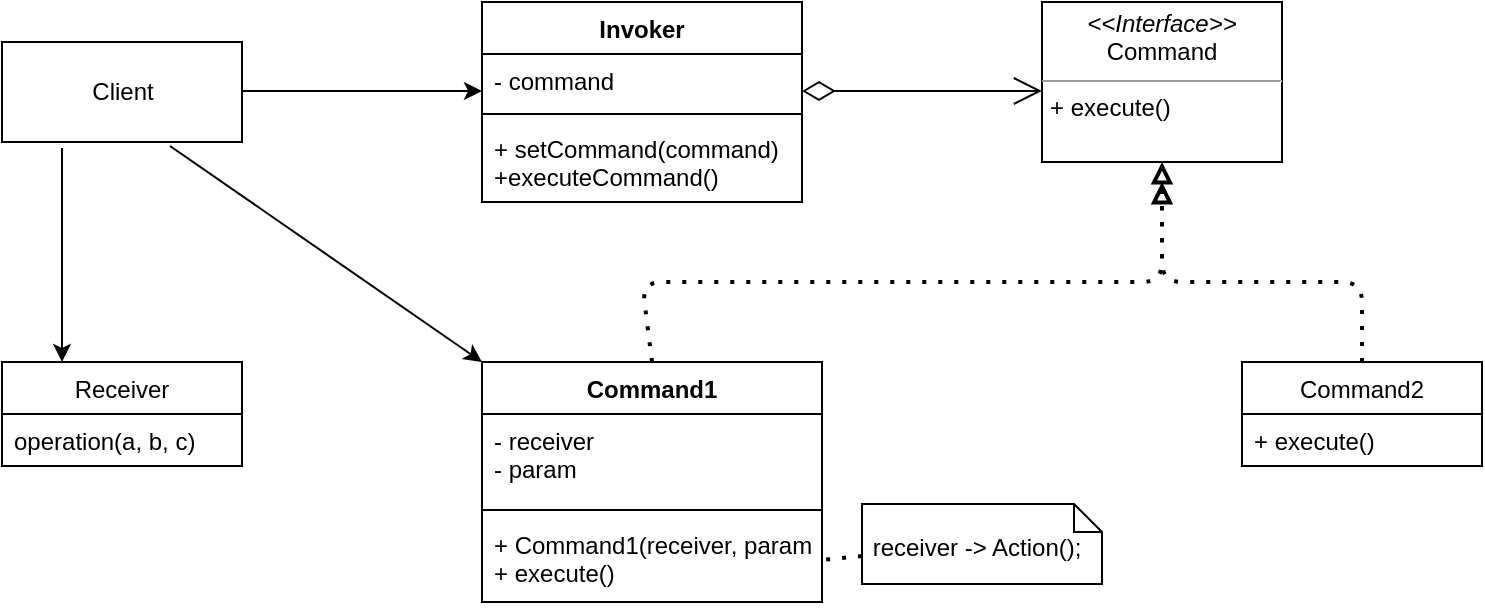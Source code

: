 <mxfile version="13.7.9" type="embed"><diagram id="NkOT9oDAIiKGMAlGCQh5" name="Page-1"><mxGraphModel dx="1423" dy="1128" grid="1" gridSize="10" guides="1" tooltips="1" connect="1" arrows="1" fold="1" page="1" pageScale="1" pageWidth="850" pageHeight="1100" math="0" shadow="0"><root><mxCell id="0"/><mxCell id="1" parent="0"/><mxCell id="2" value="Client" style="html=1;" vertex="1" parent="1"><mxGeometry x="40" y="160" width="120" height="50" as="geometry"/></mxCell><mxCell id="16" value="&lt;br&gt;&amp;nbsp;receiver -&amp;gt; Action();" style="shape=note;whiteSpace=wrap;html=1;size=14;verticalAlign=top;align=left;spacingTop=-6;" vertex="1" parent="1"><mxGeometry x="470" y="391" width="120" height="40" as="geometry"/></mxCell><mxCell id="18" value="Invoker" style="swimlane;fontStyle=1;align=center;verticalAlign=top;childLayout=stackLayout;horizontal=1;startSize=26;horizontalStack=0;resizeParent=1;resizeParentMax=0;resizeLast=0;collapsible=1;marginBottom=0;" vertex="1" parent="1"><mxGeometry x="280" y="140" width="160" height="100" as="geometry"/></mxCell><mxCell id="19" value="- command" style="text;strokeColor=none;fillColor=none;align=left;verticalAlign=top;spacingLeft=4;spacingRight=4;overflow=hidden;rotatable=0;points=[[0,0.5],[1,0.5]];portConstraint=eastwest;" vertex="1" parent="18"><mxGeometry y="26" width="160" height="26" as="geometry"/></mxCell><mxCell id="20" value="" style="line;strokeWidth=1;fillColor=none;align=left;verticalAlign=middle;spacingTop=-1;spacingLeft=3;spacingRight=3;rotatable=0;labelPosition=right;points=[];portConstraint=eastwest;" vertex="1" parent="18"><mxGeometry y="52" width="160" height="8" as="geometry"/></mxCell><mxCell id="21" value="+ setCommand(command)&#10;+executeCommand()" style="text;strokeColor=none;fillColor=none;align=left;verticalAlign=top;spacingLeft=4;spacingRight=4;overflow=hidden;rotatable=0;points=[[0,0.5],[1,0.5]];portConstraint=eastwest;" vertex="1" parent="18"><mxGeometry y="60" width="160" height="40" as="geometry"/></mxCell><mxCell id="22" value="&lt;p style=&quot;margin: 0px ; margin-top: 4px ; text-align: center&quot;&gt;&lt;i&gt;&amp;lt;&amp;lt;Interface&amp;gt;&amp;gt;&lt;/i&gt;&lt;br&gt;Command&lt;br&gt;&lt;/p&gt;&lt;hr size=&quot;1&quot;&gt;&lt;p style=&quot;margin: 0px ; margin-left: 4px&quot;&gt;+ execute()&lt;br&gt;&lt;/p&gt;&lt;p style=&quot;margin: 0px ; margin-left: 4px&quot;&gt;&lt;br&gt;&lt;/p&gt;" style="verticalAlign=top;align=left;overflow=fill;fontSize=12;fontFamily=Helvetica;html=1;" vertex="1" parent="1"><mxGeometry x="560" y="140" width="120" height="80" as="geometry"/></mxCell><mxCell id="23" value="" style="endArrow=none;dashed=1;html=1;dashPattern=1 3;strokeWidth=2;entryX=1;entryY=0.5;entryDx=0;entryDy=0;" edge="1" parent="1" source="16" target="15"><mxGeometry width="50" height="50" relative="1" as="geometry"><mxPoint x="180" y="600" as="sourcePoint"/><mxPoint x="230" y="550" as="targetPoint"/></mxGeometry></mxCell><mxCell id="24" value="" style="endArrow=classic;html=1;exitX=0.7;exitY=1.04;exitDx=0;exitDy=0;exitPerimeter=0;entryX=0;entryY=0;entryDx=0;entryDy=0;" edge="1" parent="1" source="2" target="12"><mxGeometry width="50" height="50" relative="1" as="geometry"><mxPoint x="160" y="440" as="sourcePoint"/><mxPoint x="280" y="440" as="targetPoint"/></mxGeometry></mxCell><mxCell id="25" value="" style="endArrow=classic;html=1;" edge="1" parent="1"><mxGeometry width="50" height="50" relative="1" as="geometry"><mxPoint x="160" y="184.5" as="sourcePoint"/><mxPoint x="280" y="184.5" as="targetPoint"/></mxGeometry></mxCell><mxCell id="26" value="" style="endArrow=classic;html=1;entryX=0.25;entryY=0;entryDx=0;entryDy=0;" edge="1" parent="1" target="10"><mxGeometry width="50" height="50" relative="1" as="geometry"><mxPoint x="70" y="213" as="sourcePoint"/><mxPoint x="240" y="270" as="targetPoint"/></mxGeometry></mxCell><mxCell id="10" value="Receiver" style="swimlane;fontStyle=0;childLayout=stackLayout;horizontal=1;startSize=26;fillColor=none;horizontalStack=0;resizeParent=1;resizeParentMax=0;resizeLast=0;collapsible=1;marginBottom=0;" vertex="1" parent="1"><mxGeometry x="40" y="320" width="120" height="52" as="geometry"/></mxCell><mxCell id="11" value="operation(a, b, c)" style="text;strokeColor=none;fillColor=none;align=left;verticalAlign=top;spacingLeft=4;spacingRight=4;overflow=hidden;rotatable=0;points=[[0,0.5],[1,0.5]];portConstraint=eastwest;" vertex="1" parent="10"><mxGeometry y="26" width="120" height="26" as="geometry"/></mxCell><mxCell id="12" value="Command1" style="swimlane;fontStyle=1;align=center;verticalAlign=top;childLayout=stackLayout;horizontal=1;startSize=26;horizontalStack=0;resizeParent=1;resizeParentMax=0;resizeLast=0;collapsible=1;marginBottom=0;" vertex="1" parent="1"><mxGeometry x="280" y="320" width="170" height="120" as="geometry"/></mxCell><mxCell id="13" value="- receiver&#10;- param" style="text;strokeColor=none;fillColor=none;align=left;verticalAlign=top;spacingLeft=4;spacingRight=4;overflow=hidden;rotatable=0;points=[[0,0.5],[1,0.5]];portConstraint=eastwest;" vertex="1" parent="12"><mxGeometry y="26" width="170" height="44" as="geometry"/></mxCell><mxCell id="14" value="" style="line;strokeWidth=1;fillColor=none;align=left;verticalAlign=middle;spacingTop=-1;spacingLeft=3;spacingRight=3;rotatable=0;labelPosition=right;points=[];portConstraint=eastwest;" vertex="1" parent="12"><mxGeometry y="70" width="170" height="8" as="geometry"/></mxCell><mxCell id="15" value="+ Command1(receiver, param)&#10;+ execute()" style="text;strokeColor=none;fillColor=none;align=left;verticalAlign=top;spacingLeft=4;spacingRight=4;overflow=hidden;rotatable=0;points=[[0,0.5],[1,0.5]];portConstraint=eastwest;" vertex="1" parent="12"><mxGeometry y="78" width="170" height="42" as="geometry"/></mxCell><mxCell id="27" value="" style="endArrow=open;html=1;endSize=12;startArrow=diamondThin;startSize=14;startFill=0;edgeStyle=orthogonalEdgeStyle;align=left;verticalAlign=bottom;" edge="1" parent="1"><mxGeometry x="-1" y="3" relative="1" as="geometry"><mxPoint x="440" y="184.5" as="sourcePoint"/><mxPoint x="560" y="184.5" as="targetPoint"/></mxGeometry></mxCell><mxCell id="30" value="" style="endArrow=block;dashed=1;html=1;dashPattern=1 3;strokeWidth=2;endFill=0;exitX=0.5;exitY=0;exitDx=0;exitDy=0;" edge="1" parent="1" source="32"><mxGeometry width="50" height="50" relative="1" as="geometry"><mxPoint x="350" y="530" as="sourcePoint"/><mxPoint x="620" y="230" as="targetPoint"/><Array as="points"><mxPoint x="720" y="280"/><mxPoint x="620" y="280"/></Array></mxGeometry></mxCell><mxCell id="31" value="" style="endArrow=block;dashed=1;html=1;dashPattern=1 3;strokeWidth=2;endFill=0;exitX=0.5;exitY=0;exitDx=0;exitDy=0;entryX=0.5;entryY=1;entryDx=0;entryDy=0;" edge="1" parent="1" source="12" target="22"><mxGeometry width="50" height="50" relative="1" as="geometry"><mxPoint x="490" y="530" as="sourcePoint"/><mxPoint x="540" y="480" as="targetPoint"/><Array as="points"><mxPoint x="360" y="280"/><mxPoint x="620" y="280"/></Array></mxGeometry></mxCell><mxCell id="32" value="Command2" style="swimlane;fontStyle=0;childLayout=stackLayout;horizontal=1;startSize=26;fillColor=none;horizontalStack=0;resizeParent=1;resizeParentMax=0;resizeLast=0;collapsible=1;marginBottom=0;" vertex="1" parent="1"><mxGeometry x="660" y="320" width="120" height="52" as="geometry"/></mxCell><mxCell id="33" value="+ execute()" style="text;strokeColor=none;fillColor=none;align=left;verticalAlign=top;spacingLeft=4;spacingRight=4;overflow=hidden;rotatable=0;points=[[0,0.5],[1,0.5]];portConstraint=eastwest;" vertex="1" parent="32"><mxGeometry y="26" width="120" height="26" as="geometry"/></mxCell></root></mxGraphModel></diagram></mxfile>
